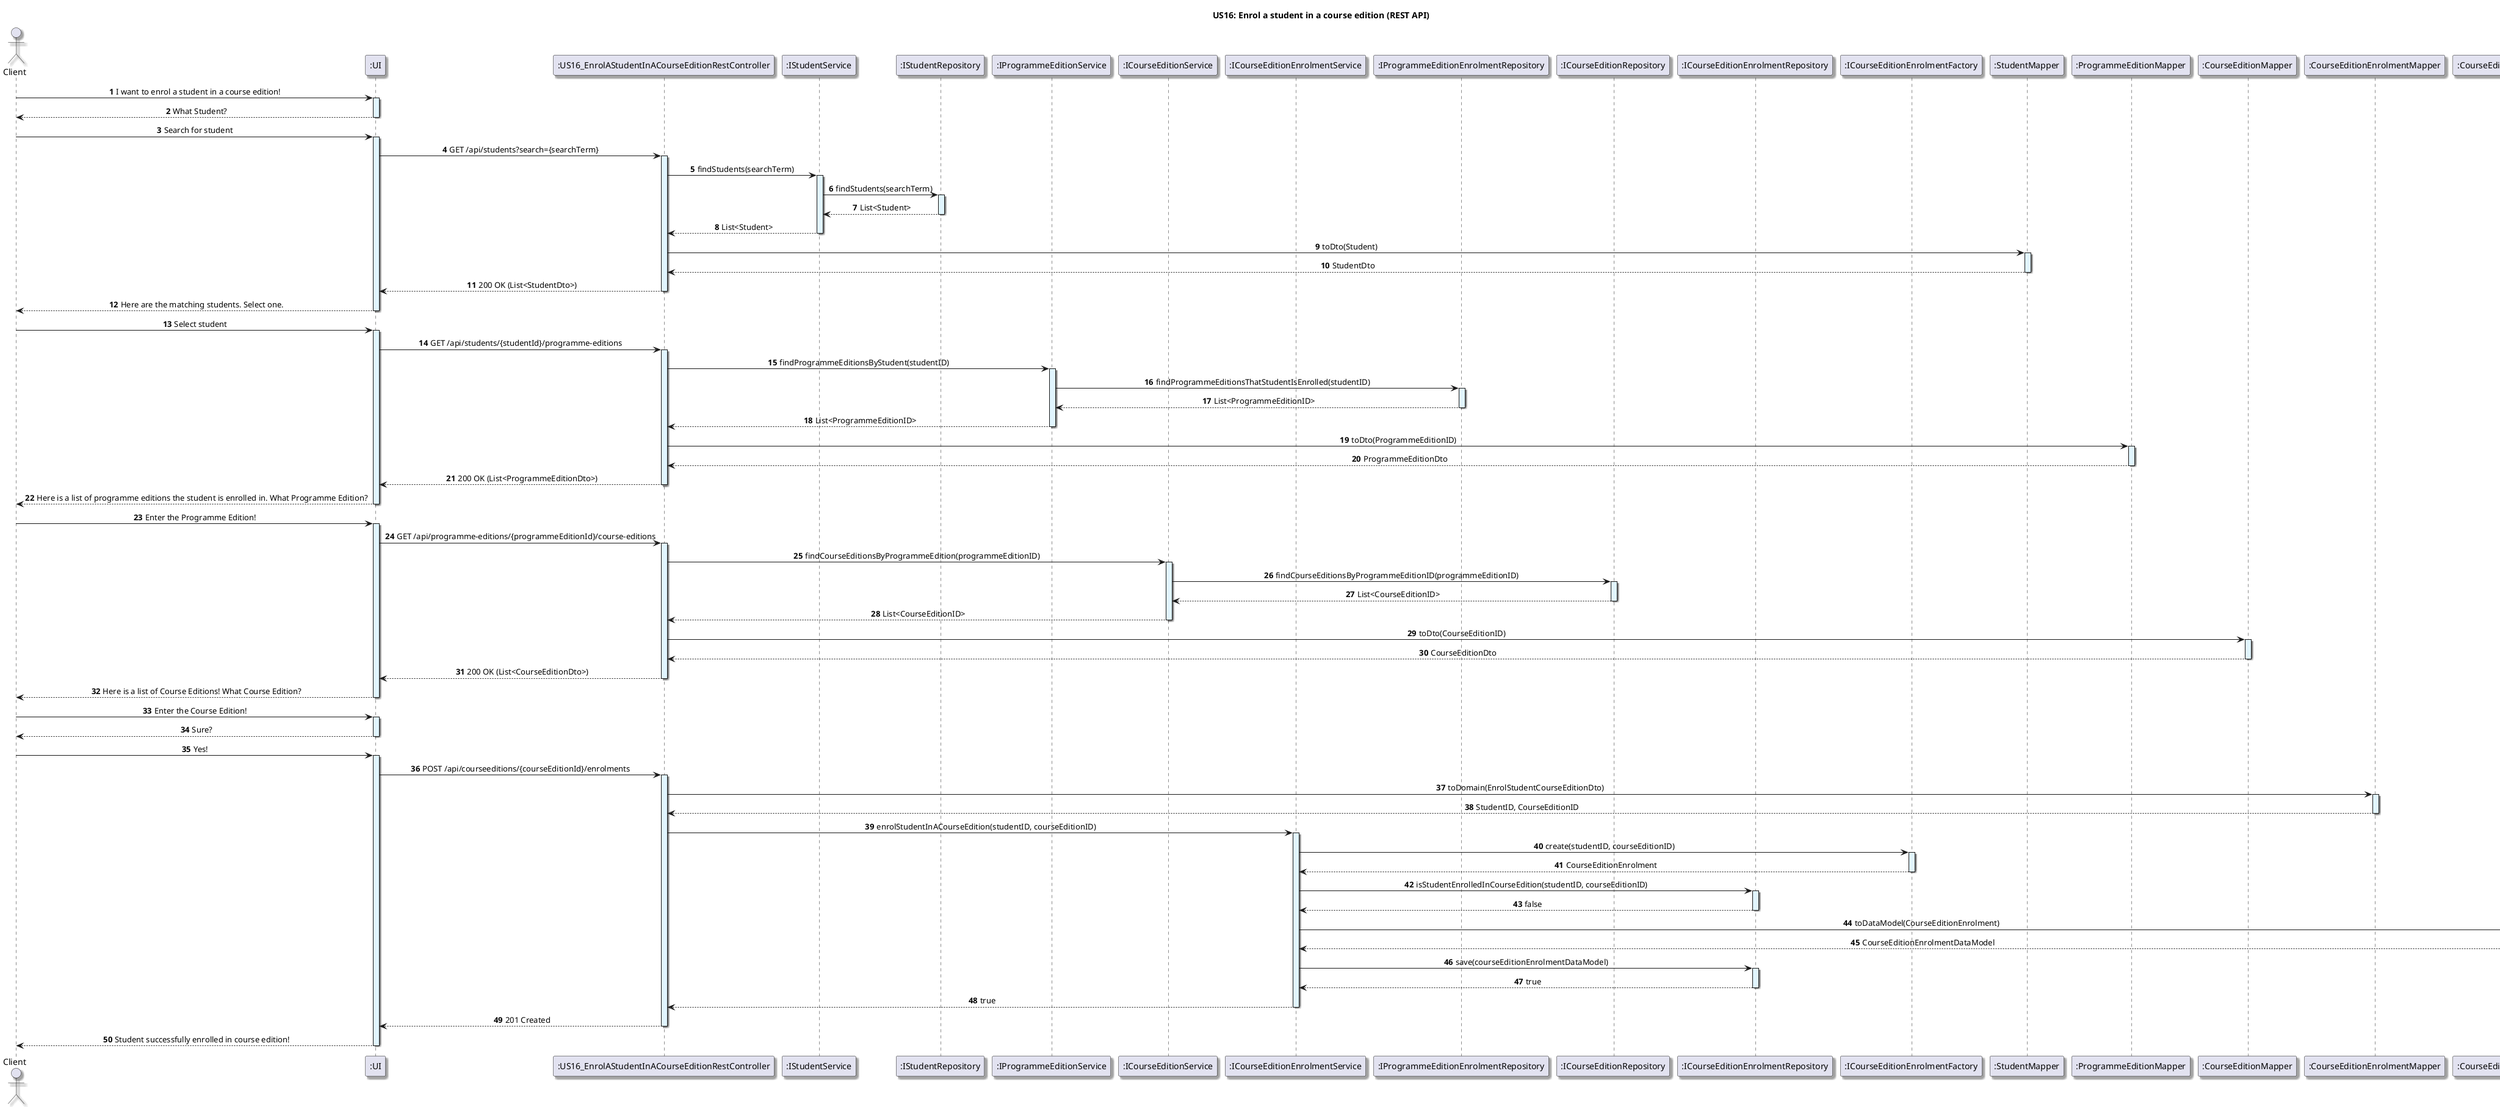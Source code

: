 @startuml
title US16: Enrol a student in a course edition (REST API)
autonumber
skinparam {
  ActivityPadding 2
  ActivityMargin 2
  BoxPadding 2
}
skinparam defaultTextAlignment center
skinparam shadowing true

actor Client
participant ":UI" as UI
participant ":US16_EnrolAStudentInACourseEditionRestController" as RestController
participant ":IStudentService" as StudentService
participant ":IStudentRepository" as StudentRepository
participant ":IProgrammeEditionService" as ProgrammeEditionService
participant ":ICourseEditionService" as CourseEditionService
participant ":ICourseEditionEnrolmentService" as CourseEditionEnrolmentService
participant ":IProgrammeEditionEnrolmentRepository" as ProgrammeEditionEnrolmentRepository
participant ":ICourseEditionRepository" as CourseEditionRepository
participant ":ICourseEditionEnrolmentRepository" as CourseEditionEnrolmentRepository
participant ":ICourseEditionEnrolmentFactory" as CourseEditionEnrolmentFactory
participant ":StudentMapper" as StudentMapper
participant ":ProgrammeEditionMapper" as ProgrammeEditionMapper
participant ":CourseEditionMapper" as CourseEditionMapper
participant ":CourseEditionEnrolmentMapper" as CourseEditionEnrolmentMapper
participant ":CourseEditionEnrolmentMapperDataModel" as CourseEditionEnrolmentMapperDataModel

Client -> UI: I want to enrol a student in a course edition!
activate UI #E1F5FE
UI --> Client: What Student?
deactivate UI

' Search for Student
Client -> UI: Search for student
activate UI #E1F5FE
UI -> RestController: GET /api/students?search={searchTerm}
activate RestController #E1F5FE
RestController -> StudentService: findStudents(searchTerm)
activate StudentService #E1F5FE
StudentService -> StudentRepository: findStudents(searchTerm)
activate StudentRepository #E1F5FE
StudentRepository --> StudentService: List<Student>
deactivate StudentRepository
StudentService --> RestController: List<Student>
deactivate StudentService
RestController -> StudentMapper: toDto(Student)
activate StudentMapper #E1F5FE
StudentMapper --> RestController: StudentDto
deactivate StudentMapper
RestController --> UI: 200 OK (List<StudentDto>)
deactivate RestController
UI --> Client: Here are the matching students. Select one.
deactivate UI

' Get Programme Editions for Selected Student
Client -> UI: Select student
activate UI #E1F5FE
UI -> RestController: GET /api/students/{studentId}/programme-editions
activate RestController #E1F5FE
RestController -> ProgrammeEditionService: findProgrammeEditionsByStudent(studentID)
activate ProgrammeEditionService #E1F5FE
ProgrammeEditionService -> ProgrammeEditionEnrolmentRepository: findProgrammeEditionsThatStudentIsEnrolled(studentID)
activate ProgrammeEditionEnrolmentRepository #E1F5FE
ProgrammeEditionEnrolmentRepository --> ProgrammeEditionService: List<ProgrammeEditionID>
deactivate ProgrammeEditionEnrolmentRepository
ProgrammeEditionService --> RestController: List<ProgrammeEditionID>
deactivate ProgrammeEditionService
RestController -> ProgrammeEditionMapper: toDto(ProgrammeEditionID)
activate ProgrammeEditionMapper #E1F5FE
ProgrammeEditionMapper --> RestController: ProgrammeEditionDto
deactivate ProgrammeEditionMapper
RestController --> UI: 200 OK (List<ProgrammeEditionDto>)
deactivate RestController
UI --> Client: Here is a list of programme editions the student is enrolled in. What Programme Edition?
deactivate UI

' Get Course Editions by Programme Edition
Client -> UI: Enter the Programme Edition!
activate UI #E1F5FE
UI -> RestController: GET /api/programme-editions/{programmeEditionId}/course-editions
activate RestController #E1F5FE
RestController -> CourseEditionService: findCourseEditionsByProgrammeEdition(programmeEditionID)
activate CourseEditionService #E1F5FE
CourseEditionService -> CourseEditionRepository: findCourseEditionsByProgrammeEditionID(programmeEditionID)
activate CourseEditionRepository #E1F5FE
CourseEditionRepository --> CourseEditionService: List<CourseEditionID>
deactivate CourseEditionRepository
CourseEditionService --> RestController: List<CourseEditionID>
deactivate CourseEditionService
RestController -> CourseEditionMapper: toDto(CourseEditionID)
activate CourseEditionMapper #E1F5FE
CourseEditionMapper --> RestController: CourseEditionDto
deactivate CourseEditionMapper
RestController --> UI: 200 OK (List<CourseEditionDto>)
deactivate RestController
UI --> Client: Here is a list of Course Editions! What Course Edition?
deactivate UI

' Enrol Student in Course Edition
Client -> UI: Enter the Course Edition!
activate UI #E1F5FE
UI --> Client: Sure?
deactivate UI
Client -> UI: Yes!
activate UI #E1F5FE
UI -> RestController: POST /api/courseeditions/{courseEditionId}/enrolments
activate RestController #E1F5FE
RestController -> CourseEditionEnrolmentMapper: toDomain(EnrolStudentCourseEditionDto)
activate CourseEditionEnrolmentMapper #E1F5FE
CourseEditionEnrolmentMapper --> RestController: StudentID, CourseEditionID
deactivate CourseEditionEnrolmentMapper
RestController -> CourseEditionEnrolmentService: enrolStudentInACourseEdition(studentID, courseEditionID)
activate CourseEditionEnrolmentService #E1F5FE

CourseEditionEnrolmentService -> CourseEditionEnrolmentFactory: create(studentID, courseEditionID)
activate CourseEditionEnrolmentFactory #E1F5FE
CourseEditionEnrolmentFactory --> CourseEditionEnrolmentService: CourseEditionEnrolment
deactivate CourseEditionEnrolmentFactory

CourseEditionEnrolmentService -> CourseEditionEnrolmentRepository: isStudentEnrolledInCourseEdition(studentID, courseEditionID)
activate CourseEditionEnrolmentRepository #E1F5FE
CourseEditionEnrolmentRepository --> CourseEditionEnrolmentService: false
deactivate CourseEditionEnrolmentRepository

CourseEditionEnrolmentService -> CourseEditionEnrolmentMapperDataModel: toDataModel(CourseEditionEnrolment)
activate CourseEditionEnrolmentMapperDataModel #E1F5FE
CourseEditionEnrolmentMapperDataModel --> CourseEditionEnrolmentService: CourseEditionEnrolmentDataModel
deactivate CourseEditionEnrolmentMapperDataModel

CourseEditionEnrolmentService -> CourseEditionEnrolmentRepository: save(courseEditionEnrolmentDataModel)
activate CourseEditionEnrolmentRepository #E1F5FE
CourseEditionEnrolmentRepository --> CourseEditionEnrolmentService: true
deactivate CourseEditionEnrolmentRepository

CourseEditionEnrolmentService --> RestController: true
deactivate CourseEditionEnrolmentService
RestController --> UI: 201 Created
deactivate RestController
UI --> Client: Student successfully enrolled in course edition!
deactivate UI

@enduml
